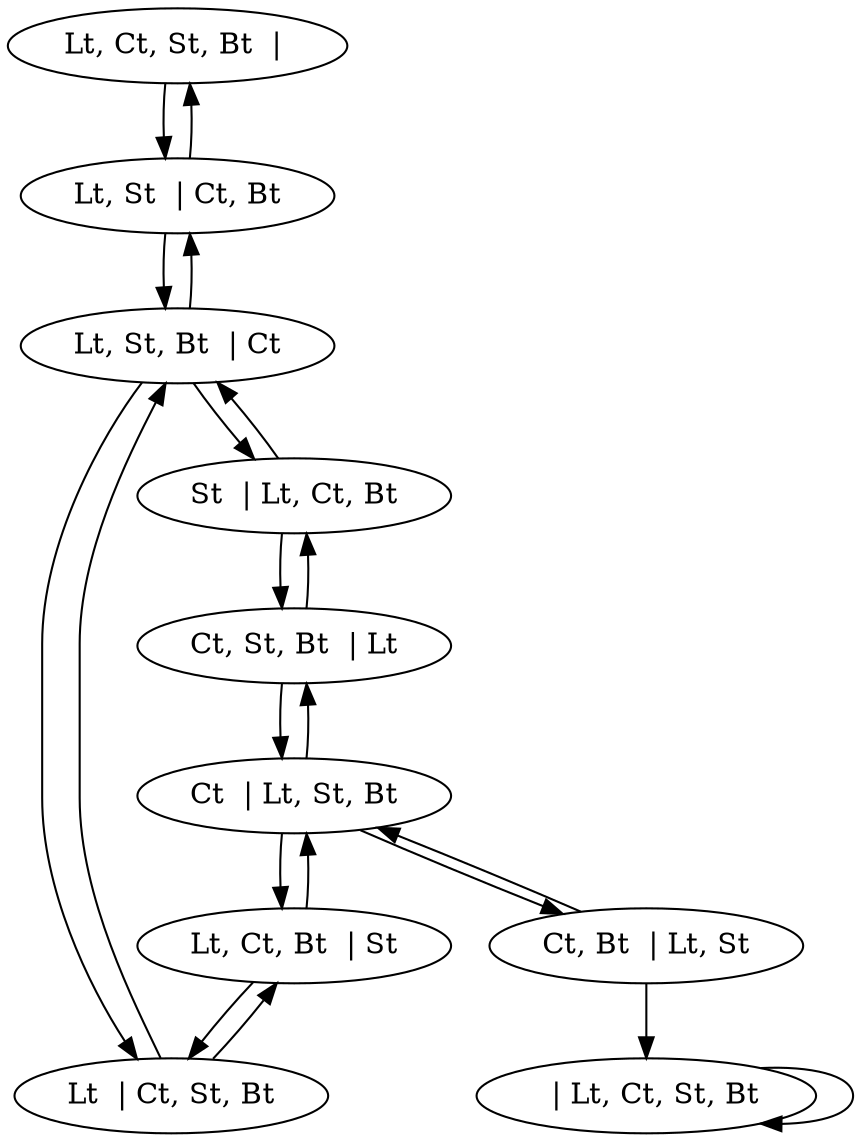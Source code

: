 digraph {
	"Lt, Ct, St, Bt  | " -> "Lt, St  | Ct, Bt"
	"Ct, Bt  | Lt, St" -> "  | Lt, Ct, St, Bt"
	"Lt, St  | Ct, Bt" -> "Lt, St, Bt  | Ct"
	"Lt, Ct, Bt  | St" -> "Ct  | Lt, St, Bt"
	"Lt, Ct, Bt  | St" -> "Lt  | Ct, St, Bt"
	"Ct, St, Bt  | Lt" -> "St  | Lt, Ct, Bt"
	"Ct, St, Bt  | Lt" -> "Ct  | Lt, St, Bt"
	"Lt, St, Bt  | Ct" -> "St  | Lt, Ct, Bt"
	"Lt, St, Bt  | Ct" -> "Lt  | Ct, St, Bt"
	"Lt, St, Bt  | Ct" -> "Lt, St  | Ct, Bt"
	"Ct, Bt  | Lt, St" -> "Ct  | Lt, St, Bt"
	"Lt, St  | Ct, Bt" -> "Lt, Ct, St, Bt  | "
	"Ct  | Lt, St, Bt" -> "Ct, Bt  | Lt, St"
	"Ct  | Lt, St, Bt" -> "Ct, St, Bt  | Lt"
	"Ct  | Lt, St, Bt" -> "Lt, Ct, Bt  | St"
	"Lt  | Ct, St, Bt" -> "Lt, Ct, Bt  | St"
	"Lt  | Ct, St, Bt" -> "Lt, St, Bt  | Ct"
	"St  | Lt, Ct, Bt" -> "Ct, St, Bt  | Lt"
	"St  | Lt, Ct, Bt" -> "Lt, St, Bt  | Ct"
	"  | Lt, Ct, St, Bt" -> "  | Lt, Ct, St, Bt"
}
